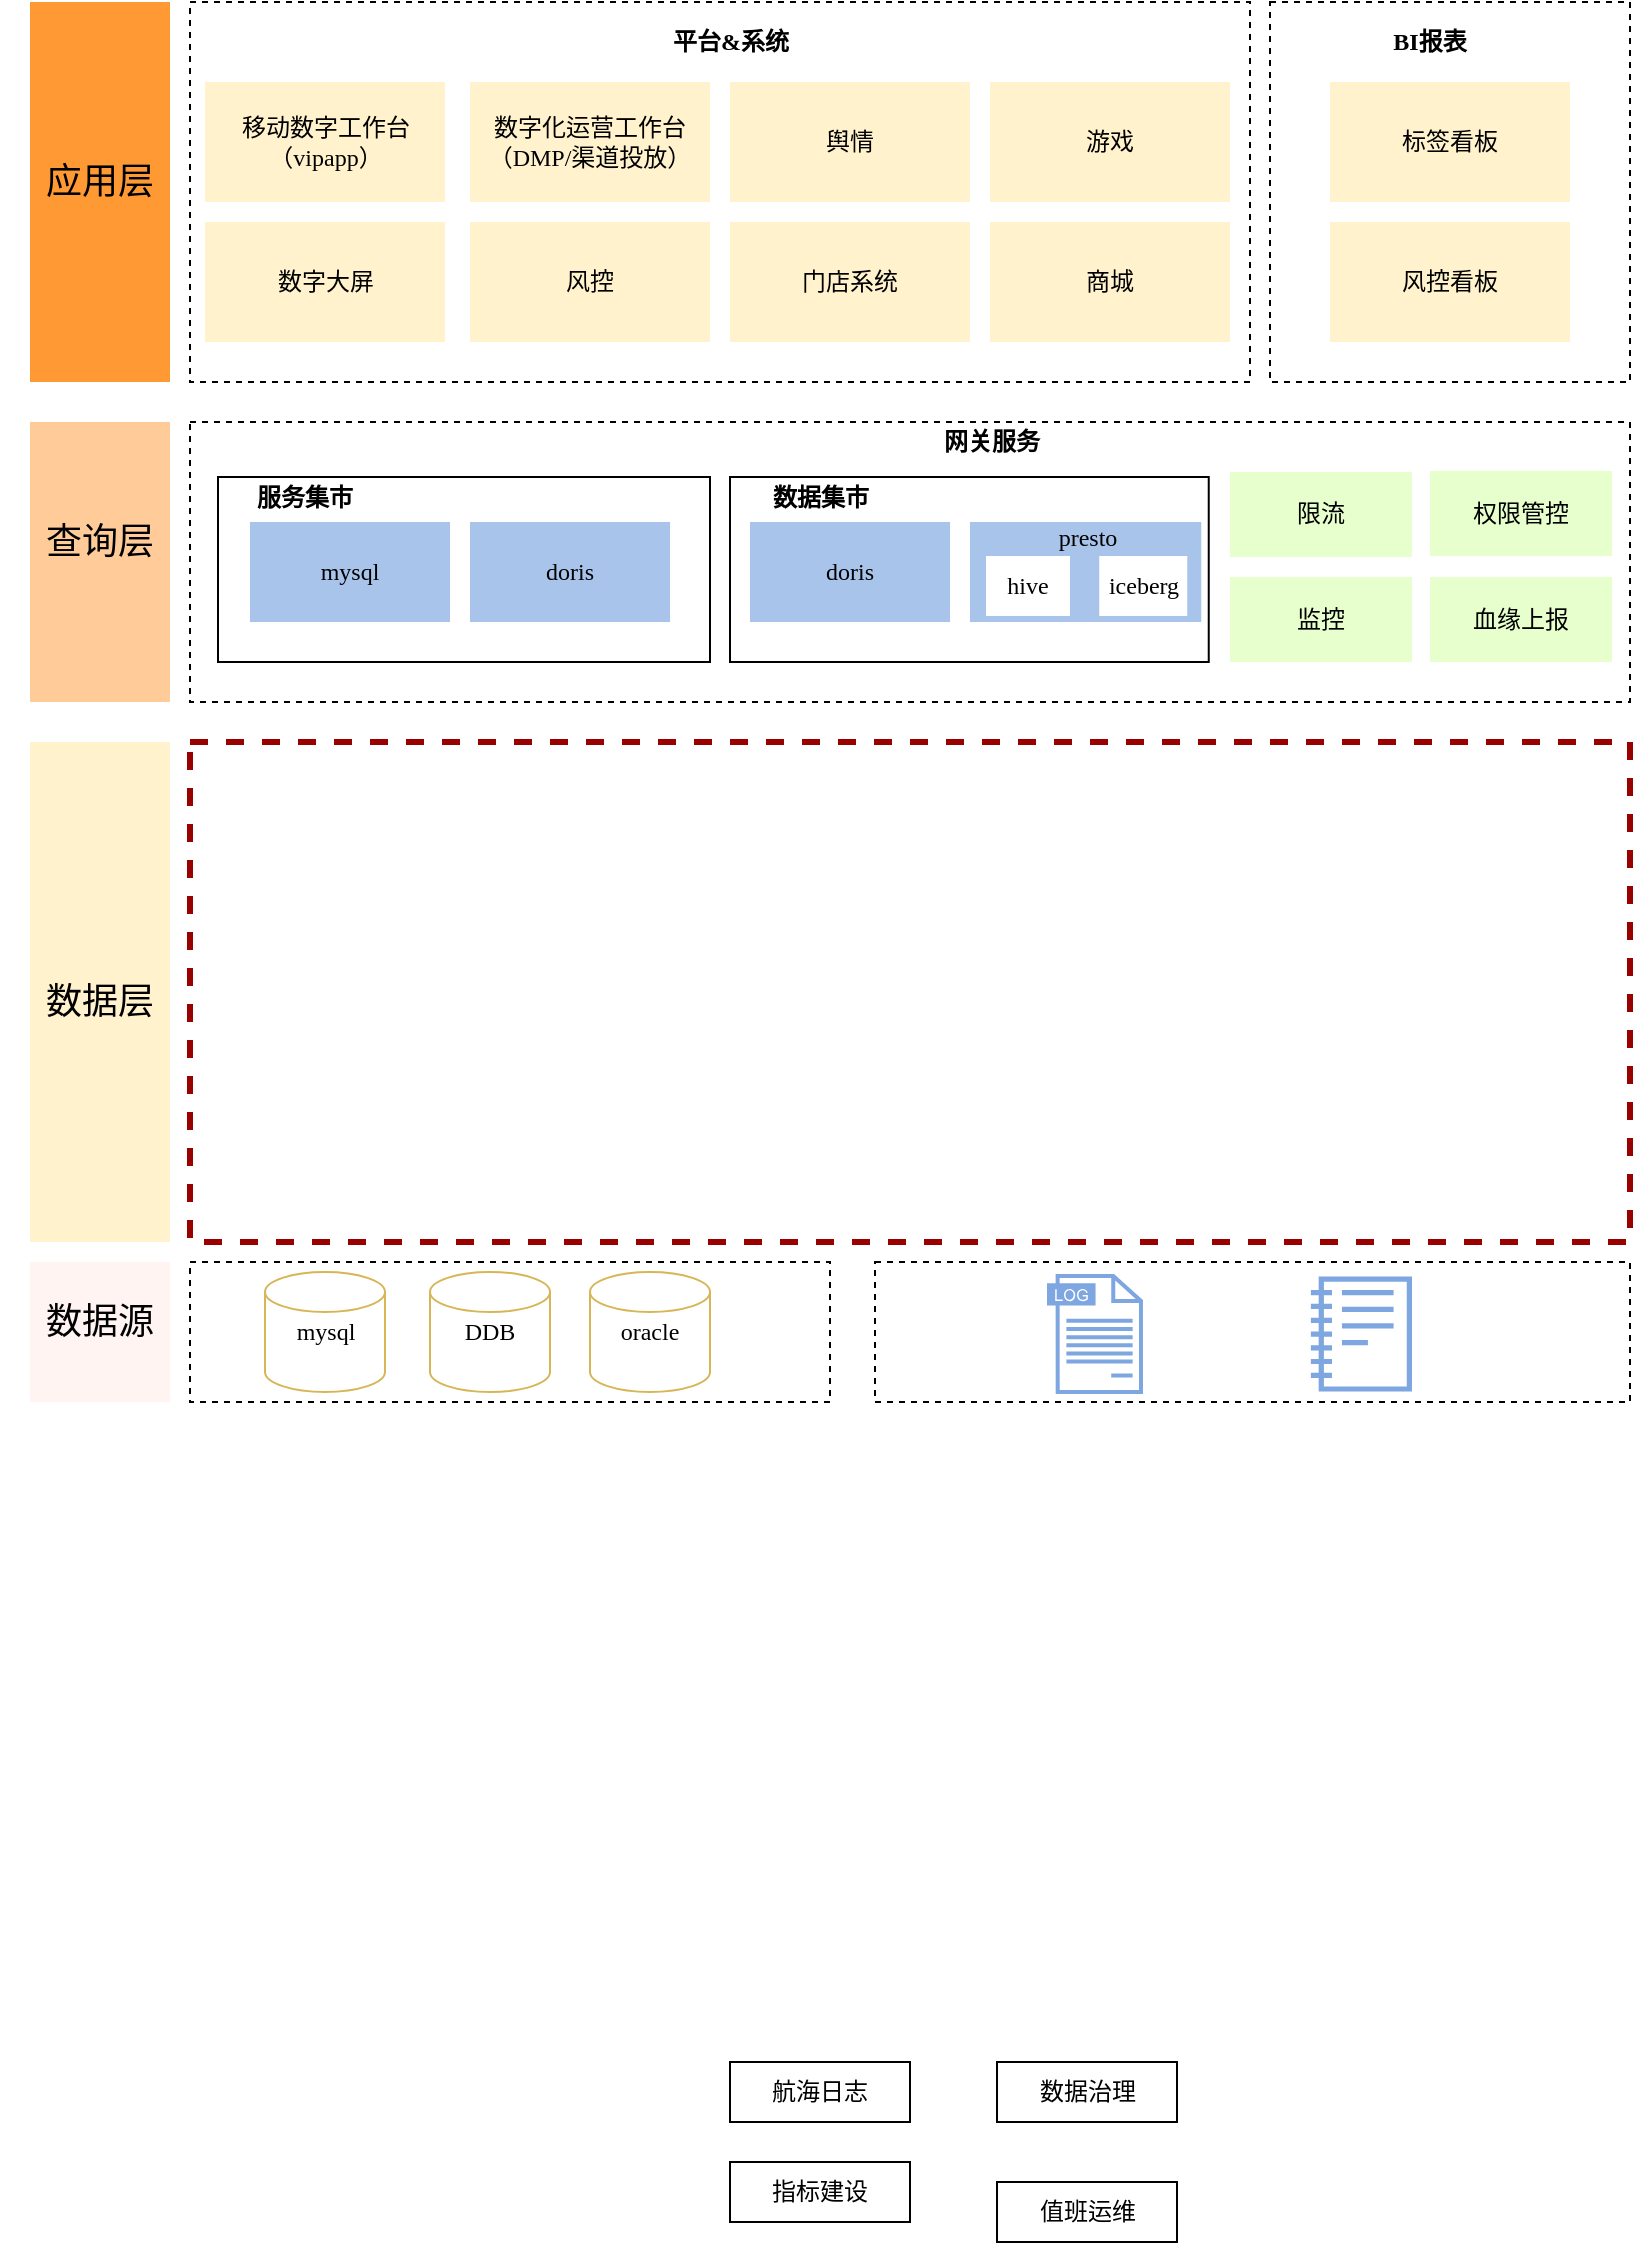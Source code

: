 <mxfile version="20.8.23" type="github">
  <diagram name="第 1 页" id="8vjXtbW4XhxlFyZ9hgyT">
    <mxGraphModel dx="1621" dy="1650" grid="1" gridSize="10" guides="1" tooltips="1" connect="1" arrows="1" fold="1" page="1" pageScale="1" pageWidth="827" pageHeight="1169" math="0" shadow="0">
      <root>
        <mxCell id="0" />
        <mxCell id="1" parent="0" />
        <mxCell id="_2noMWRmmMPCMAu7wt3I-29" value="" style="rounded=0;whiteSpace=wrap;html=1;fontFamily=微软雅黑;strokeColor=default;fillColor=#FFFFFF;dashed=1;" vertex="1" parent="1">
          <mxGeometry x="422.5" y="430" width="377.5" height="70" as="geometry" />
        </mxCell>
        <mxCell id="_2noMWRmmMPCMAu7wt3I-16" value="" style="rounded=0;whiteSpace=wrap;html=1;fontFamily=微软雅黑;fillColor=#FFFFFF;strokeColor=default;dashed=1;" vertex="1" parent="1">
          <mxGeometry x="80" y="430" width="320" height="70" as="geometry" />
        </mxCell>
        <mxCell id="_2noMWRmmMPCMAu7wt3I-14" value="" style="rounded=0;whiteSpace=wrap;html=1;fontFamily=微软雅黑;strokeColor=none;fillColor=#FFF4F2;" vertex="1" parent="1">
          <mxGeometry y="430" width="70" height="70" as="geometry" />
        </mxCell>
        <mxCell id="_2noMWRmmMPCMAu7wt3I-13" value="" style="rounded=0;whiteSpace=wrap;html=1;fontFamily=微软雅黑;strokeColor=none;fillColor=#FFF2CC;" vertex="1" parent="1">
          <mxGeometry y="170" width="70" height="250" as="geometry" />
        </mxCell>
        <mxCell id="_2noMWRmmMPCMAu7wt3I-5" value="" style="rounded=0;whiteSpace=wrap;html=1;fontFamily=微软雅黑;strokeColor=none;fillColor=#FFCC99;" vertex="1" parent="1">
          <mxGeometry y="10" width="70" height="140" as="geometry" />
        </mxCell>
        <mxCell id="ErQYisSNtyv5BiWGh4sq-3" value="" style="rounded=0;whiteSpace=wrap;html=1;fontFamily=微软雅黑;dashed=1;" parent="1" diagramCategory="general" diagramName="Rectangle" vertex="1">
          <mxGeometry x="80" y="-200" width="530" height="190" as="geometry" />
        </mxCell>
        <mxCell id="ErQYisSNtyv5BiWGh4sq-17" value="" style="rounded=0;whiteSpace=wrap;html=1;strokeColor=#990000;strokeWidth=3;dashed=1;fontFamily=微软雅黑;" parent="1" diagramCategory="general" diagramName="Rectangle" vertex="1">
          <mxGeometry x="80" y="170" width="720" height="250" as="geometry" />
        </mxCell>
        <mxCell id="ErQYisSNtyv5BiWGh4sq-18" value="移动数字工作台（vipapp）" style="rounded=0;whiteSpace=wrap;html=1;strokeColor=none;fillColor=#FFF2CC;fontFamily=微软雅黑;" parent="1" diagramCategory="general" diagramName="Rectangle" vertex="1">
          <mxGeometry x="87.5" y="-160" width="120" height="60" as="geometry" />
        </mxCell>
        <mxCell id="ErQYisSNtyv5BiWGh4sq-19" value="数字化运营工作台&lt;br&gt;（DMP/渠道投放）" style="rounded=0;whiteSpace=wrap;html=1;strokeColor=none;fillColor=#FFF2CC;fontFamily=微软雅黑;" parent="1" diagramCategory="general" diagramName="Rectangle" vertex="1">
          <mxGeometry x="220" y="-160" width="120" height="60" as="geometry" />
        </mxCell>
        <mxCell id="ErQYisSNtyv5BiWGh4sq-20" value="数字大屏" style="rounded=0;whiteSpace=wrap;html=1;strokeColor=none;fillColor=#FFF2CC;fontFamily=微软雅黑;" parent="1" diagramCategory="general" diagramName="Rectangle" vertex="1">
          <mxGeometry x="87.5" y="-90" width="120" height="60" as="geometry" />
        </mxCell>
        <mxCell id="ErQYisSNtyv5BiWGh4sq-21" value="" style="rounded=0;whiteSpace=wrap;html=1;fontFamily=微软雅黑;dashed=1;" parent="1" diagramCategory="general" diagramName="Rectangle" vertex="1">
          <mxGeometry x="620" y="-200" width="180" height="190" as="geometry" />
        </mxCell>
        <mxCell id="ErQYisSNtyv5BiWGh4sq-22" value="商城" style="rounded=0;whiteSpace=wrap;html=1;strokeColor=none;fillColor=#FFF2CC;fontFamily=微软雅黑;" parent="1" diagramCategory="general" diagramName="Rectangle" vertex="1">
          <mxGeometry x="480" y="-90" width="120" height="60" as="geometry" />
        </mxCell>
        <mxCell id="ErQYisSNtyv5BiWGh4sq-23" value="" style="rounded=0;whiteSpace=wrap;html=1;align=left;fontFamily=微软雅黑;dashed=1;" parent="1" diagramCategory="general" diagramName="Rectangle" vertex="1">
          <mxGeometry x="80" y="10" width="720" height="140" as="geometry" />
        </mxCell>
        <mxCell id="ErQYisSNtyv5BiWGh4sq-24" value="mysql" style="rounded=0;whiteSpace=wrap;html=1;fontFamily=微软雅黑;" parent="1" diagramCategory="general" diagramName="Rectangle" vertex="1">
          <mxGeometry x="180" y="65" width="100" height="50" as="geometry" />
        </mxCell>
        <mxCell id="ErQYisSNtyv5BiWGh4sq-25" value="网关服务" style="text;html=1;strokeColor=none;fillColor=none;align=center;verticalAlign=middle;whiteSpace=wrap;rounded=0;fontStyle=1;fontFamily=微软雅黑;" parent="1" diagramCategory="general" diagramName="text" vertex="1">
          <mxGeometry x="446" y="10" width="70" height="20" as="geometry" />
        </mxCell>
        <mxCell id="ErQYisSNtyv5BiWGh4sq-26" style="edgeStyle=orthogonalEdgeStyle;rounded=0;orthogonalLoop=1;jettySize=auto;html=1;exitX=0.5;exitY=1;exitDx=0;exitDy=0;fontFamily=微软雅黑;" parent="1" edge="1">
          <mxGeometry relative="1" as="geometry">
            <mxPoint x="534" y="70" as="sourcePoint" />
            <mxPoint x="534" y="70" as="targetPoint" />
          </mxGeometry>
        </mxCell>
        <mxCell id="ErQYisSNtyv5BiWGh4sq-28" value="门店系统" style="rounded=0;whiteSpace=wrap;html=1;strokeColor=none;fillColor=#FFF2CC;fontFamily=微软雅黑;" parent="1" diagramCategory="general" diagramName="Rectangle" vertex="1">
          <mxGeometry x="350" y="-90" width="120" height="60" as="geometry" />
        </mxCell>
        <mxCell id="ErQYisSNtyv5BiWGh4sq-29" value="舆情" style="rounded=0;whiteSpace=wrap;html=1;strokeColor=none;fillColor=#FFF2CC;fontFamily=微软雅黑;" parent="1" diagramCategory="general" diagramName="Rectangle" vertex="1">
          <mxGeometry x="350" y="-160" width="120" height="60" as="geometry" />
        </mxCell>
        <mxCell id="ErQYisSNtyv5BiWGh4sq-30" value="游戏" style="rounded=0;whiteSpace=wrap;html=1;strokeColor=none;fillColor=#FFF2CC;fontFamily=微软雅黑;" parent="1" diagramCategory="general" diagramName="Rectangle" vertex="1">
          <mxGeometry x="480" y="-160" width="120" height="60" as="geometry" />
        </mxCell>
        <mxCell id="ErQYisSNtyv5BiWGh4sq-31" value="风控" style="rounded=0;whiteSpace=wrap;html=1;strokeColor=none;fillColor=#FFF2CC;fontFamily=微软雅黑;" parent="1" diagramCategory="general" diagramName="Rectangle" vertex="1">
          <mxGeometry x="220" y="-90" width="120" height="60" as="geometry" />
        </mxCell>
        <mxCell id="ErQYisSNtyv5BiWGh4sq-32" value="标签看板" style="rounded=0;whiteSpace=wrap;html=1;strokeColor=none;fillColor=#FFF2CC;fontFamily=微软雅黑;" parent="1" diagramCategory="general" diagramName="Rectangle" vertex="1">
          <mxGeometry x="650" y="-160" width="120" height="60" as="geometry" />
        </mxCell>
        <mxCell id="ErQYisSNtyv5BiWGh4sq-33" value="风控看板" style="rounded=0;whiteSpace=wrap;html=1;strokeColor=none;fillColor=#FFF2CC;fontFamily=微软雅黑;" parent="1" diagramCategory="general" diagramName="Rectangle" vertex="1">
          <mxGeometry x="650" y="-90" width="120" height="60" as="geometry" />
        </mxCell>
        <mxCell id="ErQYisSNtyv5BiWGh4sq-34" value="平台&amp;amp;系统" style="text;html=1;strokeColor=none;fillColor=none;align=center;verticalAlign=middle;whiteSpace=wrap;rounded=0;fontStyle=1;fontFamily=微软雅黑;" parent="1" diagramCategory="general" diagramName="text" vertex="1">
          <mxGeometry x="317.75" y="-190" width="65" height="20" as="geometry" />
        </mxCell>
        <mxCell id="ErQYisSNtyv5BiWGh4sq-35" value="BI报表" style="text;html=1;strokeColor=none;fillColor=none;align=center;verticalAlign=middle;whiteSpace=wrap;rounded=0;fontFamily=微软雅黑;fontStyle=1" parent="1" diagramCategory="general" diagramName="text" vertex="1">
          <mxGeometry x="680" y="-190" width="40" height="20" as="geometry" />
        </mxCell>
        <mxCell id="ErQYisSNtyv5BiWGh4sq-36" value="" style="rounded=0;whiteSpace=wrap;html=1;fontFamily=微软雅黑;" parent="1" diagramCategory="general" diagramName="Rectangle" vertex="1">
          <mxGeometry x="94" y="37.5" width="246" height="92.5" as="geometry" />
        </mxCell>
        <mxCell id="ErQYisSNtyv5BiWGh4sq-37" value="mysql" style="rounded=0;whiteSpace=wrap;html=1;strokeColor=none;fillColor=#A9C4EB;fontFamily=微软雅黑;" parent="1" diagramCategory="general" diagramName="Rectangle" vertex="1">
          <mxGeometry x="110" y="60" width="100" height="50" as="geometry" />
        </mxCell>
        <mxCell id="ErQYisSNtyv5BiWGh4sq-38" value="doris" style="rounded=0;whiteSpace=wrap;html=1;strokeColor=none;fillColor=#A9C4EB;fontFamily=微软雅黑;" parent="1" diagramCategory="general" diagramName="Rectangle" vertex="1">
          <mxGeometry x="220" y="60" width="100" height="50" as="geometry" />
        </mxCell>
        <mxCell id="ErQYisSNtyv5BiWGh4sq-39" value="服务集市" style="text;html=1;strokeColor=none;fillColor=none;align=center;verticalAlign=middle;whiteSpace=wrap;rounded=0;fontFamily=微软雅黑;fontStyle=1" parent="1" diagramCategory="general" diagramName="text" vertex="1">
          <mxGeometry x="110" y="37.5" width="55" height="20" as="geometry" />
        </mxCell>
        <mxCell id="ErQYisSNtyv5BiWGh4sq-40" value="" style="rounded=0;whiteSpace=wrap;html=1;fontFamily=微软雅黑;" parent="1" diagramCategory="general" diagramName="Rectangle" vertex="1">
          <mxGeometry x="350" y="37.5" width="239.37" height="92.5" as="geometry" />
        </mxCell>
        <mxCell id="ErQYisSNtyv5BiWGh4sq-42" value="" style="rounded=0;whiteSpace=wrap;html=1;strokeColor=none;fillColor=#A9C4EB;fontFamily=微软雅黑;" parent="1" diagramCategory="general" diagramName="Rectangle" vertex="1">
          <mxGeometry x="470" y="60" width="115.63" height="50" as="geometry" />
        </mxCell>
        <mxCell id="ErQYisSNtyv5BiWGh4sq-43" value="数据集市" style="text;html=1;strokeColor=none;fillColor=none;align=center;verticalAlign=middle;whiteSpace=wrap;rounded=0;fontFamily=微软雅黑;fontStyle=1" parent="1" diagramCategory="general" diagramName="text" vertex="1">
          <mxGeometry x="367.5" y="37.5" width="55" height="20" as="geometry" />
        </mxCell>
        <mxCell id="ErQYisSNtyv5BiWGh4sq-72" value="权限管控" style="rounded=0;whiteSpace=wrap;html=1;fontFamily=微软雅黑;strokeColor=none;fillColor=#E6FFCC;" parent="1" diagramCategory="general" diagramName="Rectangle" vertex="1">
          <mxGeometry x="700" y="34.5" width="91" height="42.5" as="geometry" />
        </mxCell>
        <mxCell id="ErQYisSNtyv5BiWGh4sq-73" value="血缘上报" style="rounded=0;whiteSpace=wrap;html=1;fontFamily=微软雅黑;strokeColor=none;fillColor=#E6FFCC;" parent="1" diagramCategory="general" diagramName="Rectangle" vertex="1">
          <mxGeometry x="700" y="87.5" width="91" height="42.5" as="geometry" />
        </mxCell>
        <mxCell id="ErQYisSNtyv5BiWGh4sq-84" value="指标建设" style="rounded=0;whiteSpace=wrap;html=1;fontFamily=微软雅黑;" parent="1" diagramCategory="general" diagramName="Rectangle" vertex="1">
          <mxGeometry x="350" y="880" width="90" height="30" as="geometry" />
        </mxCell>
        <mxCell id="ErQYisSNtyv5BiWGh4sq-100" value="presto" style="text;html=1;strokeColor=none;fillColor=none;align=center;verticalAlign=middle;whiteSpace=wrap;rounded=0;fontFamily=微软雅黑;" parent="1" diagramCategory="general" diagramName="text" vertex="1">
          <mxGeometry x="508.5" y="57.5" width="40" height="20" as="geometry" />
        </mxCell>
        <mxCell id="ErQYisSNtyv5BiWGh4sq-101" value="hive" style="rounded=0;whiteSpace=wrap;html=1;strokeColor=none;fontFamily=微软雅黑;" parent="1" diagramCategory="general" diagramName="Rectangle" vertex="1">
          <mxGeometry x="478" y="77" width="42" height="30" as="geometry" />
        </mxCell>
        <mxCell id="ErQYisSNtyv5BiWGh4sq-102" value="iceberg" style="rounded=0;whiteSpace=wrap;html=1;strokeColor=none;fontFamily=微软雅黑;" parent="1" diagramCategory="general" diagramName="Rectangle" vertex="1">
          <mxGeometry x="534.63" y="77" width="44" height="30" as="geometry" />
        </mxCell>
        <mxCell id="ErQYisSNtyv5BiWGh4sq-104" value="监控" style="rounded=0;whiteSpace=wrap;html=1;fontFamily=微软雅黑;strokeColor=none;fillColor=#E6FFCC;" parent="1" diagramCategory="general" diagramName="Rectangle" vertex="1">
          <mxGeometry x="600" y="87.5" width="91" height="42.5" as="geometry" />
        </mxCell>
        <mxCell id="_2noMWRmmMPCMAu7wt3I-3" value="" style="rounded=0;whiteSpace=wrap;html=1;fontFamily=微软雅黑;strokeColor=none;fillColor=#FF9933;" vertex="1" parent="1">
          <mxGeometry y="-200" width="70" height="190" as="geometry" />
        </mxCell>
        <mxCell id="ErQYisSNtyv5BiWGh4sq-11" value="&lt;span style=&quot;font-size: 18px;&quot;&gt;应用层&lt;/span&gt;" style="text;html=1;strokeColor=none;fillColor=none;align=center;verticalAlign=middle;whiteSpace=wrap;rounded=0;fontFamily=微软雅黑;" parent="1" diagramCategory="general" diagramName="text" vertex="1">
          <mxGeometry y="-120" width="70" height="20" as="geometry" />
        </mxCell>
        <mxCell id="ErQYisSNtyv5BiWGh4sq-9" value="&lt;font style=&quot;font-size: 18px;&quot;&gt;数据源&lt;/font&gt;" style="text;html=1;strokeColor=none;fillColor=none;align=center;verticalAlign=middle;whiteSpace=wrap;rounded=0;fontFamily=微软雅黑;" parent="1" diagramCategory="general" diagramName="text" vertex="1">
          <mxGeometry y="450" width="70" height="20" as="geometry" />
        </mxCell>
        <mxCell id="ErQYisSNtyv5BiWGh4sq-12" value="&lt;span style=&quot;font-size: 18px;&quot;&gt;数据层&lt;/span&gt;" style="text;html=1;strokeColor=none;fillColor=none;align=center;verticalAlign=middle;whiteSpace=wrap;rounded=0;fontFamily=微软雅黑;" parent="1" diagramCategory="general" diagramName="text" vertex="1">
          <mxGeometry x="-15" y="290" width="100" height="20" as="geometry" />
        </mxCell>
        <mxCell id="ErQYisSNtyv5BiWGh4sq-16" value="&lt;span style=&quot;font-size: 18px;&quot;&gt;查询层&lt;/span&gt;" style="text;html=1;strokeColor=none;fillColor=none;align=center;verticalAlign=middle;whiteSpace=wrap;rounded=0;fontFamily=微软雅黑;" parent="1" diagramCategory="general" diagramName="text" vertex="1">
          <mxGeometry y="60" width="70" height="20" as="geometry" />
        </mxCell>
        <mxCell id="_2noMWRmmMPCMAu7wt3I-10" value="值班运维" style="rounded=0;whiteSpace=wrap;html=1;fontFamily=微软雅黑;" diagramCategory="general" diagramName="Rectangle" vertex="1" parent="1">
          <mxGeometry x="483.5" y="890" width="90" height="30" as="geometry" />
        </mxCell>
        <mxCell id="_2noMWRmmMPCMAu7wt3I-11" value="数据治理" style="rounded=0;whiteSpace=wrap;html=1;fontFamily=微软雅黑;" diagramCategory="general" diagramName="Rectangle" vertex="1" parent="1">
          <mxGeometry x="483.5" y="830" width="90" height="30" as="geometry" />
        </mxCell>
        <mxCell id="_2noMWRmmMPCMAu7wt3I-12" value="航海日志" style="rounded=0;whiteSpace=wrap;html=1;fontFamily=微软雅黑;" diagramCategory="general" diagramName="Rectangle" vertex="1" parent="1">
          <mxGeometry x="350" y="830" width="90" height="30" as="geometry" />
        </mxCell>
        <mxCell id="_2noMWRmmMPCMAu7wt3I-21" value="doris" style="rounded=0;whiteSpace=wrap;html=1;strokeColor=none;fillColor=#A9C4EB;fontFamily=微软雅黑;" diagramCategory="general" diagramName="Rectangle" vertex="1" parent="1">
          <mxGeometry x="360" y="60" width="100" height="50" as="geometry" />
        </mxCell>
        <mxCell id="_2noMWRmmMPCMAu7wt3I-27" value="限流" style="rounded=0;whiteSpace=wrap;html=1;fontFamily=微软雅黑;strokeColor=none;fillColor=#E6FFCC;fillStyle=auto;" diagramCategory="general" diagramName="Rectangle" vertex="1" parent="1">
          <mxGeometry x="600" y="35" width="91" height="42.5" as="geometry" />
        </mxCell>
        <mxCell id="_2noMWRmmMPCMAu7wt3I-28" value="权限管控" style="rounded=0;whiteSpace=wrap;html=1;fontFamily=微软雅黑;strokeColor=none;fillColor=#E6FFCC;" diagramCategory="general" diagramName="Rectangle" vertex="1" parent="1">
          <mxGeometry x="700" y="34.5" width="91" height="42.5" as="geometry" />
        </mxCell>
        <mxCell id="_2noMWRmmMPCMAu7wt3I-31" value="mysql" style="strokeWidth=1;html=1;shape=mxgraph.flowchart.database;whiteSpace=wrap;fillStyle=auto;strokeColor=#d6b656;fontFamily=微软雅黑;fillColor=default;" vertex="1" parent="1">
          <mxGeometry x="117.5" y="435" width="60" height="60" as="geometry" />
        </mxCell>
        <mxCell id="_2noMWRmmMPCMAu7wt3I-32" value="DDB" style="strokeWidth=1;html=1;shape=mxgraph.flowchart.database;whiteSpace=wrap;fillStyle=auto;strokeColor=#d6b656;fontFamily=微软雅黑;fillColor=default;" vertex="1" parent="1">
          <mxGeometry x="200" y="435" width="60" height="60" as="geometry" />
        </mxCell>
        <mxCell id="_2noMWRmmMPCMAu7wt3I-33" value="oracle" style="strokeWidth=1;html=1;shape=mxgraph.flowchart.database;whiteSpace=wrap;fillStyle=auto;strokeColor=#d6b656;fontFamily=微软雅黑;fillColor=default;" vertex="1" parent="1">
          <mxGeometry x="280" y="435" width="60" height="60" as="geometry" />
        </mxCell>
        <mxCell id="_2noMWRmmMPCMAu7wt3I-37" value="" style="sketch=0;pointerEvents=1;shadow=0;dashed=0;html=1;strokeColor=none;fillColor=#7EA6E0;aspect=fixed;labelPosition=center;verticalLabelPosition=bottom;verticalAlign=top;align=center;outlineConnect=0;shape=mxgraph.vvd.log_files;fillStyle=auto;strokeWidth=1;fontFamily=微软雅黑;" vertex="1" parent="1">
          <mxGeometry x="508.5" y="436" width="48" height="60" as="geometry" />
        </mxCell>
        <mxCell id="_2noMWRmmMPCMAu7wt3I-39" value="" style="sketch=0;outlineConnect=0;fillColor=#7ea6e0;strokeColor=#6c8ebf;dashed=0;verticalLabelPosition=bottom;verticalAlign=top;align=center;html=1;fontSize=12;fontStyle=0;aspect=fixed;pointerEvents=1;shape=mxgraph.aws4.notebook;fillStyle=auto;strokeWidth=1;fontFamily=微软雅黑;" vertex="1" parent="1">
          <mxGeometry x="640.44" y="437" width="50.56" height="58" as="geometry" />
        </mxCell>
      </root>
    </mxGraphModel>
  </diagram>
</mxfile>
